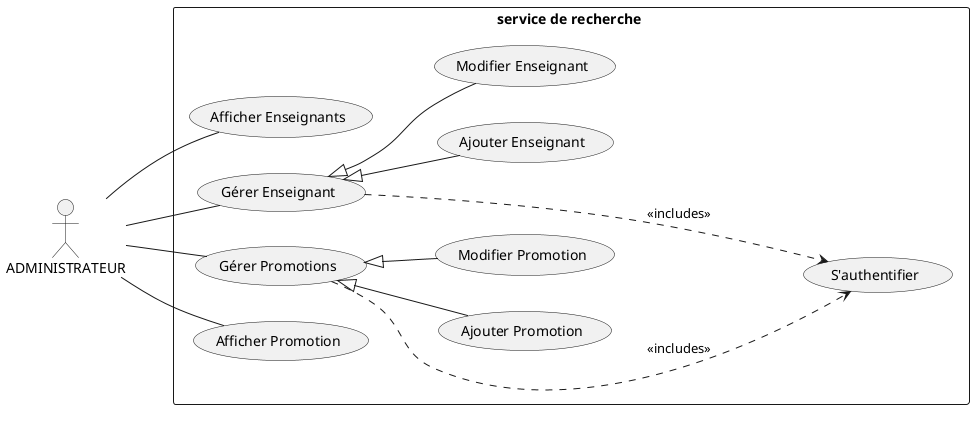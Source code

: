 @startuml gg
left to right direction
skinparam packageStyle rectangle
actor ADMINISTRATEUR as Admin


rectangle "service de recherche "  {
    (S'authentifier) as uc0
    
     (Ajouter Enseignant)  as uc1  
     (Modifier Enseignant) as uc2
     (Afficher Enseignants) as uc4
     (Ajouter Promotion) as uc5
     (Gérer Enseignant) as uc6
      (Gérer Promotions) as uc7
     
     (Afficher Promotion)as uc8
     (Modifier Promotion)as uc9 
     
   
    
}
' INCLUDE
uc6 ....> uc0  : <<includes>>
uc7 ....> uc0 : <<includes>>

' Extends
uc6  <|-- uc1 
uc6  <|-- uc2 
uc7  <|-- uc5 
uc7  <|-- uc9 



' ASSOCIATIONS


Admin -- uc6
Admin -- uc7
Admin -- uc8
Admin -- uc4



@enduml
